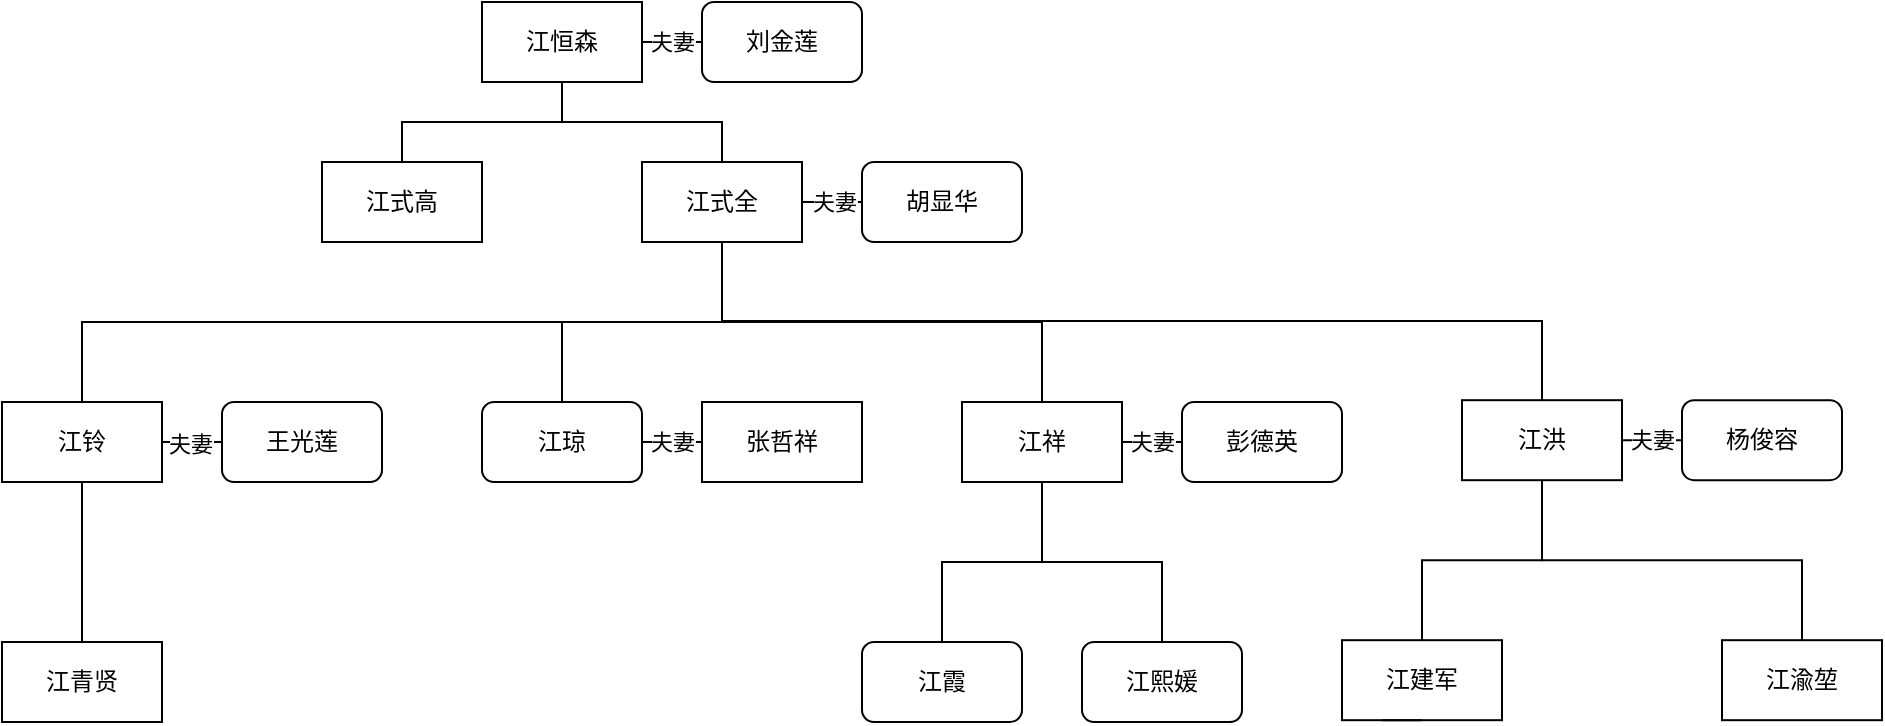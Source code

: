 <mxfile version="28.2.7">
  <diagram name="第 1 页" id="k-AfY5WxHYV5yZIVhnW_">
    <mxGraphModel dx="2381" dy="858" grid="1" gridSize="10" guides="1" tooltips="1" connect="1" arrows="1" fold="1" page="1" pageScale="1" pageWidth="827" pageHeight="1169" math="0" shadow="0">
      <root>
        <mxCell id="0" />
        <mxCell id="1" parent="0" />
        <mxCell id="Womy6uRPmFxDwTwF91oK-21" style="edgeStyle=orthogonalEdgeStyle;shape=connector;rounded=0;orthogonalLoop=1;jettySize=auto;html=1;exitX=1;exitY=0.5;exitDx=0;exitDy=0;entryX=0;entryY=0.5;entryDx=0;entryDy=0;strokeColor=default;align=center;verticalAlign=middle;fontFamily=Helvetica;fontSize=11;fontColor=default;labelBackgroundColor=default;endArrow=none;endFill=0;" parent="1" source="Womy6uRPmFxDwTwF91oK-6" target="Womy6uRPmFxDwTwF91oK-20" edge="1">
          <mxGeometry relative="1" as="geometry" />
        </mxCell>
        <mxCell id="Womy6uRPmFxDwTwF91oK-22" value="夫妻" style="edgeLabel;html=1;align=center;verticalAlign=middle;resizable=0;points=[];fontFamily=Helvetica;fontSize=11;fontColor=default;labelBackgroundColor=default;" parent="Womy6uRPmFxDwTwF91oK-21" vertex="1" connectable="0">
          <mxGeometry x="0.02" relative="1" as="geometry">
            <mxPoint as="offset" />
          </mxGeometry>
        </mxCell>
        <mxCell id="Womy6uRPmFxDwTwF91oK-31" style="edgeStyle=orthogonalEdgeStyle;shape=connector;rounded=0;orthogonalLoop=1;jettySize=auto;html=1;exitX=0.5;exitY=1;exitDx=0;exitDy=0;entryX=0.5;entryY=0;entryDx=0;entryDy=0;strokeColor=default;align=center;verticalAlign=middle;fontFamily=Helvetica;fontSize=11;fontColor=default;labelBackgroundColor=default;endArrow=none;endFill=0;" parent="1" source="Womy6uRPmFxDwTwF91oK-6" target="Womy6uRPmFxDwTwF91oK-25" edge="1">
          <mxGeometry relative="1" as="geometry" />
        </mxCell>
        <mxCell id="Womy6uRPmFxDwTwF91oK-32" style="edgeStyle=orthogonalEdgeStyle;shape=connector;rounded=0;orthogonalLoop=1;jettySize=auto;html=1;exitX=0.5;exitY=1;exitDx=0;exitDy=0;entryX=0.5;entryY=0;entryDx=0;entryDy=0;strokeColor=default;align=center;verticalAlign=middle;fontFamily=Helvetica;fontSize=11;fontColor=default;labelBackgroundColor=default;endArrow=none;endFill=0;" parent="1" source="Womy6uRPmFxDwTwF91oK-6" target="Womy6uRPmFxDwTwF91oK-26" edge="1">
          <mxGeometry relative="1" as="geometry" />
        </mxCell>
        <mxCell id="Womy6uRPmFxDwTwF91oK-33" style="edgeStyle=orthogonalEdgeStyle;shape=connector;rounded=0;orthogonalLoop=1;jettySize=auto;html=1;exitX=0.5;exitY=1;exitDx=0;exitDy=0;entryX=0.5;entryY=0;entryDx=0;entryDy=0;strokeColor=default;align=center;verticalAlign=middle;fontFamily=Helvetica;fontSize=11;fontColor=default;labelBackgroundColor=default;endArrow=none;endFill=0;" parent="1" source="Womy6uRPmFxDwTwF91oK-6" target="Womy6uRPmFxDwTwF91oK-23" edge="1">
          <mxGeometry relative="1" as="geometry" />
        </mxCell>
        <mxCell id="Womy6uRPmFxDwTwF91oK-37" style="edgeStyle=orthogonalEdgeStyle;shape=connector;rounded=0;orthogonalLoop=1;jettySize=auto;html=1;exitX=0.5;exitY=1;exitDx=0;exitDy=0;entryX=0.5;entryY=0;entryDx=0;entryDy=0;strokeColor=default;align=center;verticalAlign=middle;fontFamily=Helvetica;fontSize=11;fontColor=default;labelBackgroundColor=default;endArrow=none;endFill=0;" parent="1" source="Womy6uRPmFxDwTwF91oK-6" target="Womy6uRPmFxDwTwF91oK-27" edge="1">
          <mxGeometry relative="1" as="geometry" />
        </mxCell>
        <mxCell id="Womy6uRPmFxDwTwF91oK-6" value="江式全" style="rounded=0;whiteSpace=wrap;html=1;" parent="1" vertex="1">
          <mxGeometry x="-270" y="230" width="80" height="40" as="geometry" />
        </mxCell>
        <UserObject label="胡显华" link="https://github.com/toppemonkey/processing_folder/blob/main/家族结构图/胡显华家族.drawio" 生平="123123213" id="Womy6uRPmFxDwTwF91oK-20">
          <mxCell style="rounded=1;whiteSpace=wrap;html=1;" parent="1" vertex="1">
            <mxGeometry x="-160" y="230" width="80" height="40" as="geometry" />
          </mxCell>
        </UserObject>
        <mxCell id="Womy6uRPmFxDwTwF91oK-35" style="edgeStyle=orthogonalEdgeStyle;shape=connector;rounded=0;orthogonalLoop=1;jettySize=auto;html=1;exitX=1;exitY=0.5;exitDx=0;exitDy=0;entryX=0;entryY=0.5;entryDx=0;entryDy=0;strokeColor=default;align=center;verticalAlign=middle;fontFamily=Helvetica;fontSize=11;fontColor=default;labelBackgroundColor=default;endArrow=none;endFill=0;" parent="1" source="Womy6uRPmFxDwTwF91oK-23" target="Womy6uRPmFxDwTwF91oK-34" edge="1">
          <mxGeometry relative="1" as="geometry" />
        </mxCell>
        <mxCell id="Womy6uRPmFxDwTwF91oK-36" value="夫妻" style="edgeLabel;html=1;align=center;verticalAlign=middle;resizable=0;points=[];fontFamily=Helvetica;fontSize=11;fontColor=default;labelBackgroundColor=default;" parent="Womy6uRPmFxDwTwF91oK-35" vertex="1" connectable="0">
          <mxGeometry x="-0.071" y="-1" relative="1" as="geometry">
            <mxPoint as="offset" />
          </mxGeometry>
        </mxCell>
        <mxCell id="Womy6uRPmFxDwTwF91oK-61" style="edgeStyle=orthogonalEdgeStyle;shape=connector;rounded=0;orthogonalLoop=1;jettySize=auto;html=1;exitX=0.5;exitY=1;exitDx=0;exitDy=0;entryX=0.5;entryY=0;entryDx=0;entryDy=0;strokeColor=default;align=center;verticalAlign=middle;fontFamily=Helvetica;fontSize=11;fontColor=default;labelBackgroundColor=default;endArrow=none;endFill=0;" parent="1" source="Womy6uRPmFxDwTwF91oK-23" target="Womy6uRPmFxDwTwF91oK-60" edge="1">
          <mxGeometry relative="1" as="geometry" />
        </mxCell>
        <mxCell id="Womy6uRPmFxDwTwF91oK-23" value="江铃" style="rounded=0;whiteSpace=wrap;html=1;" parent="1" vertex="1">
          <mxGeometry x="-590" y="350" width="80" height="40" as="geometry" />
        </mxCell>
        <mxCell id="Womy6uRPmFxDwTwF91oK-59" value="夫妻" style="edgeStyle=orthogonalEdgeStyle;shape=connector;rounded=0;orthogonalLoop=1;jettySize=auto;html=1;exitX=1;exitY=0.5;exitDx=0;exitDy=0;strokeColor=default;align=center;verticalAlign=middle;fontFamily=Helvetica;fontSize=11;fontColor=default;labelBackgroundColor=default;endArrow=none;endFill=0;" parent="1" source="Womy6uRPmFxDwTwF91oK-25" target="Womy6uRPmFxDwTwF91oK-58" edge="1">
          <mxGeometry relative="1" as="geometry" />
        </mxCell>
        <mxCell id="Womy6uRPmFxDwTwF91oK-66" style="edgeStyle=orthogonalEdgeStyle;shape=connector;rounded=0;orthogonalLoop=1;jettySize=auto;html=1;exitX=0.5;exitY=1;exitDx=0;exitDy=0;entryX=0.5;entryY=0;entryDx=0;entryDy=0;strokeColor=default;align=center;verticalAlign=middle;fontFamily=Helvetica;fontSize=11;fontColor=default;labelBackgroundColor=default;endArrow=none;endFill=0;" parent="1" source="Womy6uRPmFxDwTwF91oK-25" target="Womy6uRPmFxDwTwF91oK-64" edge="1">
          <mxGeometry relative="1" as="geometry" />
        </mxCell>
        <mxCell id="Womy6uRPmFxDwTwF91oK-67" style="edgeStyle=orthogonalEdgeStyle;shape=connector;rounded=0;orthogonalLoop=1;jettySize=auto;html=1;exitX=0.5;exitY=1;exitDx=0;exitDy=0;entryX=0.5;entryY=0;entryDx=0;entryDy=0;strokeColor=default;align=center;verticalAlign=middle;fontFamily=Helvetica;fontSize=11;fontColor=default;labelBackgroundColor=default;endArrow=none;endFill=0;" parent="1" source="Womy6uRPmFxDwTwF91oK-25" target="Womy6uRPmFxDwTwF91oK-65" edge="1">
          <mxGeometry relative="1" as="geometry" />
        </mxCell>
        <mxCell id="Womy6uRPmFxDwTwF91oK-25" value="江祥" style="rounded=0;whiteSpace=wrap;html=1;" parent="1" vertex="1">
          <mxGeometry x="-110" y="350" width="80" height="40" as="geometry" />
        </mxCell>
        <mxCell id="Womy6uRPmFxDwTwF91oK-56" value="夫妻" style="edgeStyle=orthogonalEdgeStyle;shape=connector;rounded=0;orthogonalLoop=1;jettySize=auto;html=1;exitX=1;exitY=0.5;exitDx=0;exitDy=0;entryX=0;entryY=0.5;entryDx=0;entryDy=0;strokeColor=default;align=center;verticalAlign=middle;fontFamily=Helvetica;fontSize=11;fontColor=default;labelBackgroundColor=default;endArrow=none;endFill=0;" parent="1" source="Womy6uRPmFxDwTwF91oK-26" target="Womy6uRPmFxDwTwF91oK-55" edge="1">
          <mxGeometry relative="1" as="geometry" />
        </mxCell>
        <mxCell id="Womy6uRPmFxDwTwF91oK-70" style="edgeStyle=orthogonalEdgeStyle;shape=connector;rounded=0;orthogonalLoop=1;jettySize=auto;html=1;exitX=0.5;exitY=1;exitDx=0;exitDy=0;entryX=0.5;entryY=0;entryDx=0;entryDy=0;strokeColor=default;align=center;verticalAlign=middle;fontFamily=Helvetica;fontSize=11;fontColor=default;labelBackgroundColor=default;endArrow=none;endFill=0;" parent="1" source="Womy6uRPmFxDwTwF91oK-26" target="Womy6uRPmFxDwTwF91oK-68" edge="1">
          <mxGeometry relative="1" as="geometry" />
        </mxCell>
        <mxCell id="Womy6uRPmFxDwTwF91oK-71" style="edgeStyle=orthogonalEdgeStyle;shape=connector;rounded=0;orthogonalLoop=1;jettySize=auto;html=1;exitX=0.5;exitY=1;exitDx=0;exitDy=0;entryX=0.5;entryY=0;entryDx=0;entryDy=0;strokeColor=default;align=center;verticalAlign=middle;fontFamily=Helvetica;fontSize=11;fontColor=default;labelBackgroundColor=default;endArrow=none;endFill=0;" parent="1" source="Womy6uRPmFxDwTwF91oK-26" target="Womy6uRPmFxDwTwF91oK-69" edge="1">
          <mxGeometry relative="1" as="geometry" />
        </mxCell>
        <mxCell id="Womy6uRPmFxDwTwF91oK-26" value="江洪" style="rounded=0;whiteSpace=wrap;html=1;" parent="1" vertex="1">
          <mxGeometry x="140" y="349.09" width="80" height="40" as="geometry" />
        </mxCell>
        <mxCell id="Womy6uRPmFxDwTwF91oK-54" value="夫妻" style="edgeStyle=orthogonalEdgeStyle;shape=connector;rounded=0;orthogonalLoop=1;jettySize=auto;html=1;exitX=1;exitY=0.5;exitDx=0;exitDy=0;entryX=0;entryY=0.5;entryDx=0;entryDy=0;strokeColor=default;align=center;verticalAlign=middle;fontFamily=Helvetica;fontSize=11;fontColor=default;labelBackgroundColor=default;endArrow=none;endFill=0;" parent="1" source="Womy6uRPmFxDwTwF91oK-27" target="Womy6uRPmFxDwTwF91oK-38" edge="1">
          <mxGeometry relative="1" as="geometry" />
        </mxCell>
        <UserObject label="江琼" id="Womy6uRPmFxDwTwF91oK-27">
          <mxCell style="rounded=1;whiteSpace=wrap;html=1;" parent="1" vertex="1">
            <mxGeometry x="-350" y="350" width="80" height="40" as="geometry" />
          </mxCell>
        </UserObject>
        <mxCell id="Womy6uRPmFxDwTwF91oK-34" value="王光莲" style="rounded=1;whiteSpace=wrap;html=1;" parent="1" vertex="1">
          <mxGeometry x="-480" y="350" width="80" height="40" as="geometry" />
        </mxCell>
        <UserObject label="张哲祥" link="https://github.com/toppemonkey/processing_folder/blob/main/家族结构图/张哲祥家族.drawio" id="Womy6uRPmFxDwTwF91oK-38">
          <mxCell style="rounded=0;whiteSpace=wrap;html=1;" parent="1" vertex="1">
            <mxGeometry x="-240" y="350" width="80" height="40" as="geometry" />
          </mxCell>
        </UserObject>
        <mxCell id="Womy6uRPmFxDwTwF91oK-41" value="夫妻" style="edgeStyle=orthogonalEdgeStyle;shape=connector;rounded=0;orthogonalLoop=1;jettySize=auto;html=1;exitX=1;exitY=0.5;exitDx=0;exitDy=0;entryX=0;entryY=0.5;entryDx=0;entryDy=0;strokeColor=default;align=center;verticalAlign=middle;fontFamily=Helvetica;fontSize=11;fontColor=default;labelBackgroundColor=default;endArrow=none;endFill=0;" parent="1" source="Womy6uRPmFxDwTwF91oK-39" target="Womy6uRPmFxDwTwF91oK-40" edge="1">
          <mxGeometry relative="1" as="geometry" />
        </mxCell>
        <mxCell id="Womy6uRPmFxDwTwF91oK-52" style="edgeStyle=orthogonalEdgeStyle;shape=connector;rounded=0;orthogonalLoop=1;jettySize=auto;html=1;exitX=0.5;exitY=1;exitDx=0;exitDy=0;entryX=0.5;entryY=0;entryDx=0;entryDy=0;strokeColor=default;align=center;verticalAlign=middle;fontFamily=Helvetica;fontSize=11;fontColor=default;labelBackgroundColor=default;endArrow=none;endFill=0;" parent="1" source="Womy6uRPmFxDwTwF91oK-39" target="Womy6uRPmFxDwTwF91oK-43" edge="1">
          <mxGeometry relative="1" as="geometry" />
        </mxCell>
        <mxCell id="Womy6uRPmFxDwTwF91oK-53" style="edgeStyle=orthogonalEdgeStyle;shape=connector;rounded=0;orthogonalLoop=1;jettySize=auto;html=1;exitX=0.5;exitY=1;exitDx=0;exitDy=0;entryX=0.5;entryY=0;entryDx=0;entryDy=0;strokeColor=default;align=center;verticalAlign=middle;fontFamily=Helvetica;fontSize=11;fontColor=default;labelBackgroundColor=default;endArrow=none;endFill=0;" parent="1" source="Womy6uRPmFxDwTwF91oK-39" target="Womy6uRPmFxDwTwF91oK-6" edge="1">
          <mxGeometry relative="1" as="geometry" />
        </mxCell>
        <mxCell id="Womy6uRPmFxDwTwF91oK-39" value="江恒森" style="rounded=0;whiteSpace=wrap;html=1;" parent="1" vertex="1">
          <mxGeometry x="-350" y="150" width="80" height="40" as="geometry" />
        </mxCell>
        <mxCell id="Womy6uRPmFxDwTwF91oK-40" value="刘金莲" style="rounded=1;whiteSpace=wrap;html=1;" parent="1" vertex="1">
          <mxGeometry x="-240" y="150" width="80" height="40" as="geometry" />
        </mxCell>
        <mxCell id="Womy6uRPmFxDwTwF91oK-43" value="江式高" style="rounded=0;whiteSpace=wrap;html=1;" parent="1" vertex="1">
          <mxGeometry x="-430" y="230" width="80" height="40" as="geometry" />
        </mxCell>
        <UserObject label="杨俊容" link="https://github.com/toppemonkey/processing_folder/blob/main/家族结构图/杨俊容家族图.drawio" id="Womy6uRPmFxDwTwF91oK-55">
          <mxCell style="rounded=1;whiteSpace=wrap;html=1;" parent="1" vertex="1">
            <mxGeometry x="250" y="349.09" width="80" height="40" as="geometry" />
          </mxCell>
        </UserObject>
        <UserObject label="彭德英" id="Womy6uRPmFxDwTwF91oK-58">
          <mxCell style="rounded=1;whiteSpace=wrap;html=1;" parent="1" vertex="1">
            <mxGeometry y="350" width="80" height="40" as="geometry" />
          </mxCell>
        </UserObject>
        <mxCell id="Womy6uRPmFxDwTwF91oK-60" value="江青贤" style="rounded=0;whiteSpace=wrap;html=1;" parent="1" vertex="1">
          <mxGeometry x="-590" y="470" width="80" height="40" as="geometry" />
        </mxCell>
        <UserObject label="江霞" id="Womy6uRPmFxDwTwF91oK-64">
          <mxCell style="rounded=1;whiteSpace=wrap;html=1;" parent="1" vertex="1">
            <mxGeometry x="-160" y="470" width="80" height="40" as="geometry" />
          </mxCell>
        </UserObject>
        <UserObject label="江熙媛" id="Womy6uRPmFxDwTwF91oK-65">
          <mxCell style="rounded=1;whiteSpace=wrap;html=1;" parent="1" vertex="1">
            <mxGeometry x="-50" y="470" width="80" height="40" as="geometry" />
          </mxCell>
        </UserObject>
        <mxCell id="Womy6uRPmFxDwTwF91oK-68" value="江建军" style="rounded=0;whiteSpace=wrap;html=1;" parent="1" vertex="1">
          <mxGeometry x="80" y="469.09" width="80" height="40" as="geometry" />
        </mxCell>
        <mxCell id="Womy6uRPmFxDwTwF91oK-69" value="江渝堃" style="rounded=0;whiteSpace=wrap;html=1;" parent="1" vertex="1">
          <mxGeometry x="270" y="469.09" width="80" height="40" as="geometry" />
        </mxCell>
        <mxCell id="Womy6uRPmFxDwTwF91oK-73" style="edgeStyle=orthogonalEdgeStyle;shape=connector;rounded=0;orthogonalLoop=1;jettySize=auto;html=1;exitX=0.5;exitY=1;exitDx=0;exitDy=0;entryX=0.25;entryY=1;entryDx=0;entryDy=0;strokeColor=default;align=center;verticalAlign=middle;fontFamily=Helvetica;fontSize=11;fontColor=default;labelBackgroundColor=default;endArrow=none;endFill=0;" parent="1" source="Womy6uRPmFxDwTwF91oK-68" target="Womy6uRPmFxDwTwF91oK-68" edge="1">
          <mxGeometry relative="1" as="geometry" />
        </mxCell>
      </root>
    </mxGraphModel>
  </diagram>
</mxfile>
